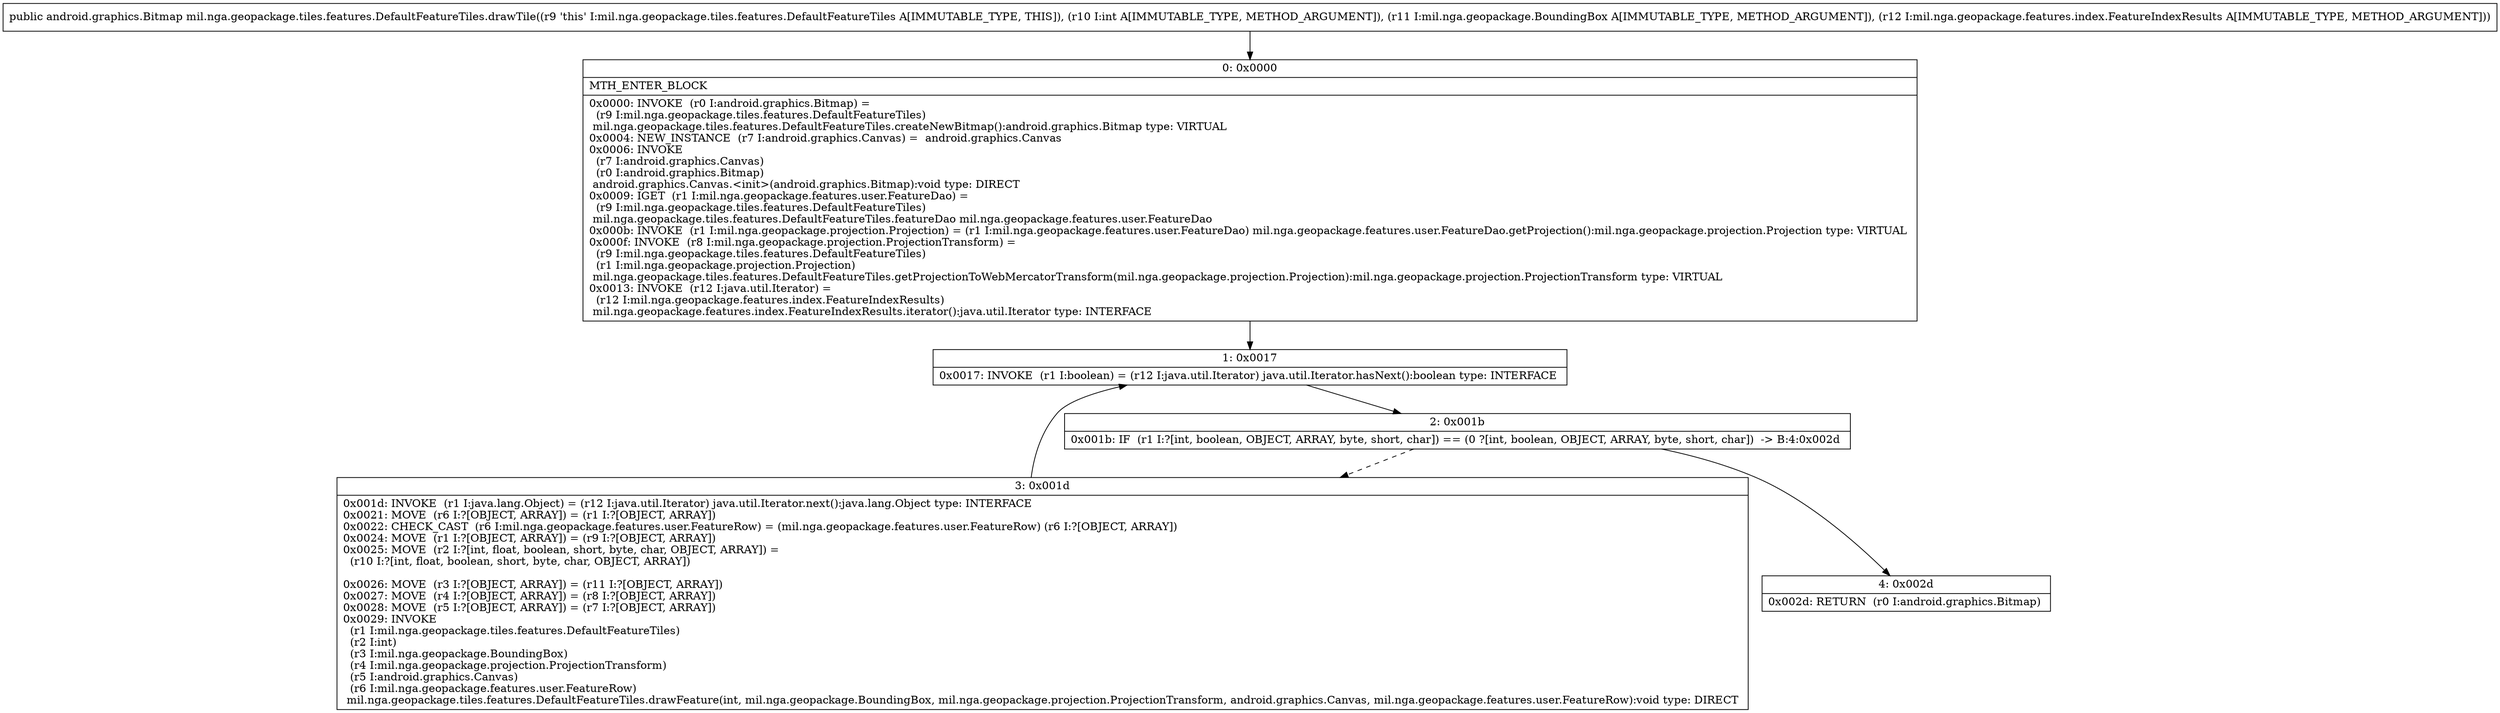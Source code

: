 digraph "CFG formil.nga.geopackage.tiles.features.DefaultFeatureTiles.drawTile(ILmil\/nga\/geopackage\/BoundingBox;Lmil\/nga\/geopackage\/features\/index\/FeatureIndexResults;)Landroid\/graphics\/Bitmap;" {
Node_0 [shape=record,label="{0\:\ 0x0000|MTH_ENTER_BLOCK\l|0x0000: INVOKE  (r0 I:android.graphics.Bitmap) = \l  (r9 I:mil.nga.geopackage.tiles.features.DefaultFeatureTiles)\l mil.nga.geopackage.tiles.features.DefaultFeatureTiles.createNewBitmap():android.graphics.Bitmap type: VIRTUAL \l0x0004: NEW_INSTANCE  (r7 I:android.graphics.Canvas) =  android.graphics.Canvas \l0x0006: INVOKE  \l  (r7 I:android.graphics.Canvas)\l  (r0 I:android.graphics.Bitmap)\l android.graphics.Canvas.\<init\>(android.graphics.Bitmap):void type: DIRECT \l0x0009: IGET  (r1 I:mil.nga.geopackage.features.user.FeatureDao) = \l  (r9 I:mil.nga.geopackage.tiles.features.DefaultFeatureTiles)\l mil.nga.geopackage.tiles.features.DefaultFeatureTiles.featureDao mil.nga.geopackage.features.user.FeatureDao \l0x000b: INVOKE  (r1 I:mil.nga.geopackage.projection.Projection) = (r1 I:mil.nga.geopackage.features.user.FeatureDao) mil.nga.geopackage.features.user.FeatureDao.getProjection():mil.nga.geopackage.projection.Projection type: VIRTUAL \l0x000f: INVOKE  (r8 I:mil.nga.geopackage.projection.ProjectionTransform) = \l  (r9 I:mil.nga.geopackage.tiles.features.DefaultFeatureTiles)\l  (r1 I:mil.nga.geopackage.projection.Projection)\l mil.nga.geopackage.tiles.features.DefaultFeatureTiles.getProjectionToWebMercatorTransform(mil.nga.geopackage.projection.Projection):mil.nga.geopackage.projection.ProjectionTransform type: VIRTUAL \l0x0013: INVOKE  (r12 I:java.util.Iterator) = \l  (r12 I:mil.nga.geopackage.features.index.FeatureIndexResults)\l mil.nga.geopackage.features.index.FeatureIndexResults.iterator():java.util.Iterator type: INTERFACE \l}"];
Node_1 [shape=record,label="{1\:\ 0x0017|0x0017: INVOKE  (r1 I:boolean) = (r12 I:java.util.Iterator) java.util.Iterator.hasNext():boolean type: INTERFACE \l}"];
Node_2 [shape=record,label="{2\:\ 0x001b|0x001b: IF  (r1 I:?[int, boolean, OBJECT, ARRAY, byte, short, char]) == (0 ?[int, boolean, OBJECT, ARRAY, byte, short, char])  \-\> B:4:0x002d \l}"];
Node_3 [shape=record,label="{3\:\ 0x001d|0x001d: INVOKE  (r1 I:java.lang.Object) = (r12 I:java.util.Iterator) java.util.Iterator.next():java.lang.Object type: INTERFACE \l0x0021: MOVE  (r6 I:?[OBJECT, ARRAY]) = (r1 I:?[OBJECT, ARRAY]) \l0x0022: CHECK_CAST  (r6 I:mil.nga.geopackage.features.user.FeatureRow) = (mil.nga.geopackage.features.user.FeatureRow) (r6 I:?[OBJECT, ARRAY]) \l0x0024: MOVE  (r1 I:?[OBJECT, ARRAY]) = (r9 I:?[OBJECT, ARRAY]) \l0x0025: MOVE  (r2 I:?[int, float, boolean, short, byte, char, OBJECT, ARRAY]) = \l  (r10 I:?[int, float, boolean, short, byte, char, OBJECT, ARRAY])\l \l0x0026: MOVE  (r3 I:?[OBJECT, ARRAY]) = (r11 I:?[OBJECT, ARRAY]) \l0x0027: MOVE  (r4 I:?[OBJECT, ARRAY]) = (r8 I:?[OBJECT, ARRAY]) \l0x0028: MOVE  (r5 I:?[OBJECT, ARRAY]) = (r7 I:?[OBJECT, ARRAY]) \l0x0029: INVOKE  \l  (r1 I:mil.nga.geopackage.tiles.features.DefaultFeatureTiles)\l  (r2 I:int)\l  (r3 I:mil.nga.geopackage.BoundingBox)\l  (r4 I:mil.nga.geopackage.projection.ProjectionTransform)\l  (r5 I:android.graphics.Canvas)\l  (r6 I:mil.nga.geopackage.features.user.FeatureRow)\l mil.nga.geopackage.tiles.features.DefaultFeatureTiles.drawFeature(int, mil.nga.geopackage.BoundingBox, mil.nga.geopackage.projection.ProjectionTransform, android.graphics.Canvas, mil.nga.geopackage.features.user.FeatureRow):void type: DIRECT \l}"];
Node_4 [shape=record,label="{4\:\ 0x002d|0x002d: RETURN  (r0 I:android.graphics.Bitmap) \l}"];
MethodNode[shape=record,label="{public android.graphics.Bitmap mil.nga.geopackage.tiles.features.DefaultFeatureTiles.drawTile((r9 'this' I:mil.nga.geopackage.tiles.features.DefaultFeatureTiles A[IMMUTABLE_TYPE, THIS]), (r10 I:int A[IMMUTABLE_TYPE, METHOD_ARGUMENT]), (r11 I:mil.nga.geopackage.BoundingBox A[IMMUTABLE_TYPE, METHOD_ARGUMENT]), (r12 I:mil.nga.geopackage.features.index.FeatureIndexResults A[IMMUTABLE_TYPE, METHOD_ARGUMENT])) }"];
MethodNode -> Node_0;
Node_0 -> Node_1;
Node_1 -> Node_2;
Node_2 -> Node_3[style=dashed];
Node_2 -> Node_4;
Node_3 -> Node_1;
}

